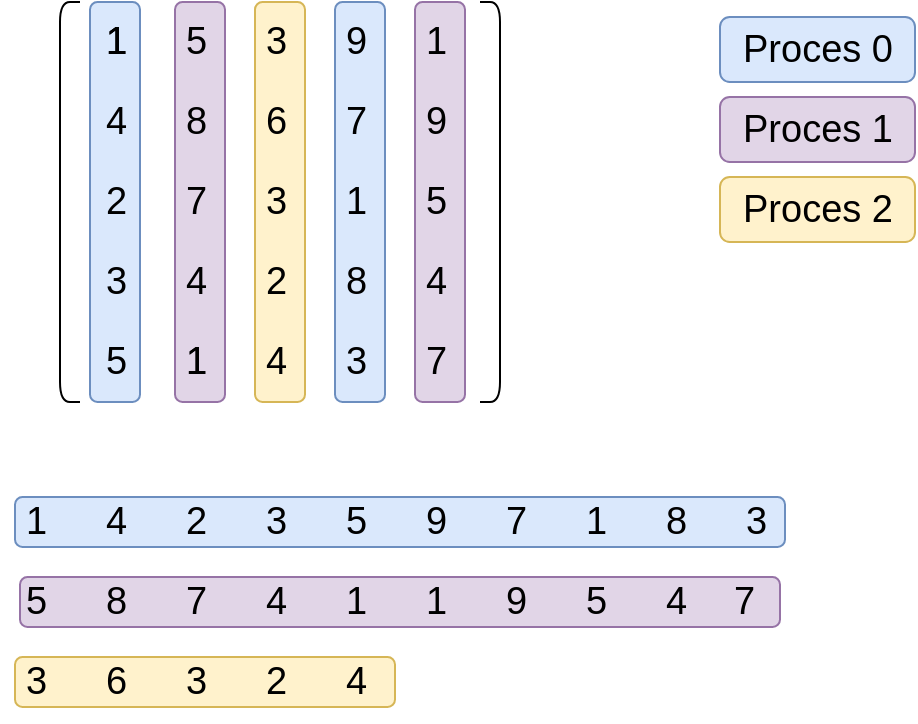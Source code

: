 <mxfile version="13.1.14" type="google"><diagram id="UzqyWFTCttZTQtDC2IVr" name="Page-1"><mxGraphModel dx="868" dy="479" grid="1" gridSize="10" guides="1" tooltips="1" connect="1" arrows="1" fold="1" page="1" pageScale="1" pageWidth="550" pageHeight="450" math="0" shadow="0"><root><mxCell id="0"/><mxCell id="1" parent="0"/><mxCell id="WdkgOz-NF3moIPcHvOnz-49" value="" style="rounded=1;whiteSpace=wrap;html=1;fontSize=19;labelBackgroundColor=#FFAD0A;textOpacity=30;fillColor=#e1d5e7;strokeColor=#9673a6;" vertex="1" parent="1"><mxGeometry x="247.5" y="40" width="25" height="200" as="geometry"/></mxCell><mxCell id="WdkgOz-NF3moIPcHvOnz-48" value="" style="rounded=1;whiteSpace=wrap;html=1;fontSize=19;labelBackgroundColor=#FFAD0A;textOpacity=30;fillColor=#dae8fc;strokeColor=#6c8ebf;" vertex="1" parent="1"><mxGeometry x="207.5" y="40" width="25" height="200" as="geometry"/></mxCell><mxCell id="WdkgOz-NF3moIPcHvOnz-46" value="" style="rounded=1;whiteSpace=wrap;html=1;fontSize=19;labelBackgroundColor=#FFAD0A;textOpacity=30;fillColor=#fff2cc;strokeColor=#d6b656;" vertex="1" parent="1"><mxGeometry x="167.5" y="40" width="25" height="200" as="geometry"/></mxCell><mxCell id="WdkgOz-NF3moIPcHvOnz-45" value="" style="rounded=1;whiteSpace=wrap;html=1;fontSize=19;labelBackgroundColor=#FFAD0A;textOpacity=30;fillColor=#e1d5e7;strokeColor=#9673a6;" vertex="1" parent="1"><mxGeometry x="127.5" y="40" width="25" height="200" as="geometry"/></mxCell><mxCell id="WdkgOz-NF3moIPcHvOnz-44" value="" style="rounded=1;whiteSpace=wrap;html=1;fontSize=19;labelBackgroundColor=#FFAD0A;textOpacity=30;fillColor=#dae8fc;strokeColor=#6c8ebf;" vertex="1" parent="1"><mxGeometry x="85" y="40" width="25" height="200" as="geometry"/></mxCell><mxCell id="WdkgOz-NF3moIPcHvOnz-1" value="" style="shape=curlyBracket;whiteSpace=wrap;html=1;rounded=1;size=0;" vertex="1" parent="1"><mxGeometry x="70" y="40" width="10" height="200" as="geometry"/></mxCell><mxCell id="WdkgOz-NF3moIPcHvOnz-2" value="" style="shape=curlyBracket;whiteSpace=wrap;html=1;rounded=1;size=0;direction=west;" vertex="1" parent="1"><mxGeometry x="280" y="40" width="10" height="200" as="geometry"/></mxCell><mxCell id="WdkgOz-NF3moIPcHvOnz-4" value="&lt;font style=&quot;font-size: 19px&quot;&gt;1&lt;/font&gt;" style="text;strokeColor=none;fillColor=none;html=1;whiteSpace=wrap;verticalAlign=middle;overflow=hidden;spacingLeft=11;" vertex="1" parent="1"><mxGeometry x="80" y="40" width="40" height="40" as="geometry"/></mxCell><mxCell id="WdkgOz-NF3moIPcHvOnz-9" value="8" style="text;strokeColor=none;fillColor=none;html=1;whiteSpace=wrap;verticalAlign=middle;overflow=hidden;spacingLeft=11;fontSize=19;" vertex="1" parent="1"><mxGeometry x="120" y="80" width="40" height="40" as="geometry"/></mxCell><mxCell id="WdkgOz-NF3moIPcHvOnz-12" value="5" style="text;strokeColor=none;fillColor=none;html=1;whiteSpace=wrap;verticalAlign=middle;overflow=hidden;spacingLeft=11;fontSize=19;" vertex="1" parent="1"><mxGeometry x="120" y="40" width="40" height="40" as="geometry"/></mxCell><mxCell id="WdkgOz-NF3moIPcHvOnz-13" value="3" style="text;strokeColor=none;fillColor=none;html=1;whiteSpace=wrap;verticalAlign=middle;overflow=hidden;spacingLeft=11;fontSize=19;" vertex="1" parent="1"><mxGeometry x="160" y="40" width="40" height="40" as="geometry"/></mxCell><mxCell id="WdkgOz-NF3moIPcHvOnz-14" value="9" style="text;strokeColor=none;fillColor=none;html=1;whiteSpace=wrap;verticalAlign=middle;overflow=hidden;spacingLeft=11;fontSize=19;" vertex="1" parent="1"><mxGeometry x="200" y="40" width="40" height="40" as="geometry"/></mxCell><mxCell id="WdkgOz-NF3moIPcHvOnz-15" value="&lt;font style=&quot;font-size: 19px&quot;&gt;1&lt;/font&gt;" style="text;strokeColor=none;fillColor=none;html=1;whiteSpace=wrap;verticalAlign=middle;overflow=hidden;spacingLeft=11;fontSize=19;" vertex="1" parent="1"><mxGeometry x="240" y="40" width="40" height="40" as="geometry"/></mxCell><mxCell id="WdkgOz-NF3moIPcHvOnz-16" value="9" style="text;strokeColor=none;fillColor=none;html=1;whiteSpace=wrap;verticalAlign=middle;overflow=hidden;spacingLeft=11;fontSize=19;" vertex="1" parent="1"><mxGeometry x="240" y="80" width="40" height="40" as="geometry"/></mxCell><mxCell id="WdkgOz-NF3moIPcHvOnz-17" value="7" style="text;strokeColor=none;fillColor=none;html=1;whiteSpace=wrap;verticalAlign=middle;overflow=hidden;spacingLeft=11;fontSize=19;" vertex="1" parent="1"><mxGeometry x="200" y="80" width="40" height="40" as="geometry"/></mxCell><mxCell id="WdkgOz-NF3moIPcHvOnz-18" value="6" style="text;strokeColor=none;fillColor=none;html=1;whiteSpace=wrap;verticalAlign=middle;overflow=hidden;spacingLeft=11;fontSize=19;" vertex="1" parent="1"><mxGeometry x="160" y="80" width="40" height="40" as="geometry"/></mxCell><mxCell id="WdkgOz-NF3moIPcHvOnz-19" value="5" style="text;strokeColor=none;fillColor=none;html=1;whiteSpace=wrap;verticalAlign=middle;overflow=hidden;spacingLeft=11;fontSize=19;" vertex="1" parent="1"><mxGeometry x="240" y="120" width="40" height="40" as="geometry"/></mxCell><mxCell id="WdkgOz-NF3moIPcHvOnz-20" value="4" style="text;strokeColor=none;fillColor=none;html=1;whiteSpace=wrap;verticalAlign=middle;overflow=hidden;spacingLeft=11;fontSize=19;" vertex="1" parent="1"><mxGeometry x="240" y="160" width="40" height="40" as="geometry"/></mxCell><mxCell id="WdkgOz-NF3moIPcHvOnz-21" value="7" style="text;strokeColor=none;fillColor=none;html=1;whiteSpace=wrap;verticalAlign=middle;overflow=hidden;spacingLeft=11;fontSize=19;" vertex="1" parent="1"><mxGeometry x="240" y="200" width="40" height="40" as="geometry"/></mxCell><mxCell id="WdkgOz-NF3moIPcHvOnz-22" value="3" style="text;strokeColor=none;fillColor=none;html=1;whiteSpace=wrap;verticalAlign=middle;overflow=hidden;spacingLeft=11;fontSize=19;" vertex="1" parent="1"><mxGeometry x="200" y="200" width="40" height="40" as="geometry"/></mxCell><mxCell id="WdkgOz-NF3moIPcHvOnz-23" value="&lt;font style=&quot;font-size: 19px&quot;&gt;1&lt;/font&gt;" style="text;strokeColor=none;fillColor=none;html=1;whiteSpace=wrap;verticalAlign=middle;overflow=hidden;spacingLeft=11;fontSize=19;" vertex="1" parent="1"><mxGeometry x="200" y="120" width="40" height="40" as="geometry"/></mxCell><mxCell id="WdkgOz-NF3moIPcHvOnz-24" value="8" style="text;strokeColor=none;fillColor=none;html=1;whiteSpace=wrap;verticalAlign=middle;overflow=hidden;spacingLeft=11;fontSize=19;" vertex="1" parent="1"><mxGeometry x="200" y="160" width="40" height="40" as="geometry"/></mxCell><mxCell id="WdkgOz-NF3moIPcHvOnz-25" value="3" style="text;strokeColor=none;fillColor=none;html=1;whiteSpace=wrap;verticalAlign=middle;overflow=hidden;spacingLeft=11;fontSize=19;" vertex="1" parent="1"><mxGeometry x="160" y="120" width="40" height="40" as="geometry"/></mxCell><mxCell id="WdkgOz-NF3moIPcHvOnz-26" value="7" style="text;strokeColor=none;fillColor=none;html=1;whiteSpace=wrap;verticalAlign=middle;overflow=hidden;spacingLeft=11;fontSize=19;" vertex="1" parent="1"><mxGeometry x="120" y="120" width="40" height="40" as="geometry"/></mxCell><mxCell id="WdkgOz-NF3moIPcHvOnz-28" value="2" style="text;strokeColor=none;fillColor=none;html=1;whiteSpace=wrap;verticalAlign=middle;overflow=hidden;spacingLeft=11;fontSize=19;" vertex="1" parent="1"><mxGeometry x="160" y="160" width="40" height="40" as="geometry"/></mxCell><mxCell id="WdkgOz-NF3moIPcHvOnz-29" value="4" style="text;strokeColor=none;fillColor=none;html=1;whiteSpace=wrap;verticalAlign=middle;overflow=hidden;spacingLeft=11;fontSize=19;" vertex="1" parent="1"><mxGeometry x="120" y="160" width="40" height="40" as="geometry"/></mxCell><mxCell id="WdkgOz-NF3moIPcHvOnz-32" value="&lt;font style=&quot;font-size: 19px&quot;&gt;1&lt;/font&gt;" style="text;strokeColor=none;fillColor=none;html=1;whiteSpace=wrap;verticalAlign=middle;overflow=hidden;spacingLeft=11;" vertex="1" parent="1"><mxGeometry x="120" y="200" width="40" height="40" as="geometry"/></mxCell><mxCell id="WdkgOz-NF3moIPcHvOnz-33" value="4" style="text;strokeColor=none;fillColor=none;html=1;whiteSpace=wrap;verticalAlign=middle;overflow=hidden;spacingLeft=11;fontSize=19;" vertex="1" parent="1"><mxGeometry x="160" y="200" width="40" height="40" as="geometry"/></mxCell><mxCell id="WdkgOz-NF3moIPcHvOnz-36" value="&lt;font style=&quot;font-size: 19px&quot;&gt;1&lt;/font&gt;" style="text;strokeColor=none;fillColor=none;html=1;whiteSpace=wrap;verticalAlign=middle;overflow=hidden;spacingLeft=11;" vertex="1" parent="1"><mxGeometry x="80" y="40" width="40" height="40" as="geometry"/></mxCell><mxCell id="WdkgOz-NF3moIPcHvOnz-38" value="&lt;font style=&quot;font-size: 19px&quot;&gt;1&lt;/font&gt;" style="text;strokeColor=none;fillColor=none;html=1;whiteSpace=wrap;verticalAlign=middle;overflow=hidden;spacingLeft=11;fontSize=19;" vertex="1" parent="1"><mxGeometry x="80" y="40" width="40" height="40" as="geometry"/></mxCell><mxCell id="WdkgOz-NF3moIPcHvOnz-39" value="4" style="text;strokeColor=none;fillColor=none;html=1;whiteSpace=wrap;verticalAlign=middle;overflow=hidden;spacingLeft=11;fontSize=19;" vertex="1" parent="1"><mxGeometry x="80" y="80" width="40" height="40" as="geometry"/></mxCell><mxCell id="WdkgOz-NF3moIPcHvOnz-40" value="2" style="text;strokeColor=none;fillColor=none;html=1;whiteSpace=wrap;verticalAlign=middle;overflow=hidden;spacingLeft=11;fontSize=19;" vertex="1" parent="1"><mxGeometry x="80" y="120" width="40" height="40" as="geometry"/></mxCell><mxCell id="WdkgOz-NF3moIPcHvOnz-41" value="3" style="text;strokeColor=none;fillColor=none;html=1;whiteSpace=wrap;verticalAlign=middle;overflow=hidden;spacingLeft=11;fontSize=19;" vertex="1" parent="1"><mxGeometry x="80" y="160" width="40" height="40" as="geometry"/></mxCell><mxCell id="WdkgOz-NF3moIPcHvOnz-42" value="5" style="text;strokeColor=none;fillColor=none;html=1;whiteSpace=wrap;verticalAlign=middle;overflow=hidden;spacingLeft=11;fontSize=19;" vertex="1" parent="1"><mxGeometry x="80" y="200" width="40" height="40" as="geometry"/></mxCell><mxCell id="WdkgOz-NF3moIPcHvOnz-43" value="&lt;font style=&quot;font-size: 19px&quot;&gt;1&lt;/font&gt;" style="text;strokeColor=none;fillColor=none;html=1;whiteSpace=wrap;verticalAlign=middle;overflow=hidden;spacingLeft=11;fontSize=19;" vertex="1" parent="1"><mxGeometry x="120" y="200" width="40" height="40" as="geometry"/></mxCell><mxCell id="WdkgOz-NF3moIPcHvOnz-66" value="" style="rounded=1;whiteSpace=wrap;html=1;fontSize=19;labelBackgroundColor=#FFAD0A;textOpacity=30;fillColor=#dae8fc;strokeColor=#6c8ebf;rotation=-90;" vertex="1" parent="1"><mxGeometry x="227.5" y="107.5" width="25" height="385" as="geometry"/></mxCell><mxCell id="WdkgOz-NF3moIPcHvOnz-69" value="&lt;font style=&quot;font-size: 19px&quot;&gt;1&lt;/font&gt;" style="text;strokeColor=none;fillColor=none;html=1;whiteSpace=wrap;verticalAlign=middle;overflow=hidden;spacingLeft=11;fontSize=19;" vertex="1" parent="1"><mxGeometry x="40" y="280" width="40" height="40" as="geometry"/></mxCell><mxCell id="WdkgOz-NF3moIPcHvOnz-70" value="4" style="text;strokeColor=none;fillColor=none;html=1;whiteSpace=wrap;verticalAlign=middle;overflow=hidden;spacingLeft=11;fontSize=19;" vertex="1" parent="1"><mxGeometry x="80" y="280" width="40" height="40" as="geometry"/></mxCell><mxCell id="WdkgOz-NF3moIPcHvOnz-71" value="2" style="text;strokeColor=none;fillColor=none;html=1;whiteSpace=wrap;verticalAlign=middle;overflow=hidden;spacingLeft=11;fontSize=19;" vertex="1" parent="1"><mxGeometry x="120" y="280" width="40" height="40" as="geometry"/></mxCell><mxCell id="WdkgOz-NF3moIPcHvOnz-72" value="3" style="text;strokeColor=none;fillColor=none;html=1;whiteSpace=wrap;verticalAlign=middle;overflow=hidden;spacingLeft=11;fontSize=19;" vertex="1" parent="1"><mxGeometry x="160" y="280" width="40" height="40" as="geometry"/></mxCell><mxCell id="WdkgOz-NF3moIPcHvOnz-73" value="5" style="text;strokeColor=none;fillColor=none;html=1;whiteSpace=wrap;verticalAlign=middle;overflow=hidden;spacingLeft=11;fontSize=19;" vertex="1" parent="1"><mxGeometry x="200" y="280" width="40" height="40" as="geometry"/></mxCell><mxCell id="WdkgOz-NF3moIPcHvOnz-74" value="9" style="text;strokeColor=none;fillColor=none;html=1;whiteSpace=wrap;verticalAlign=middle;overflow=hidden;spacingLeft=11;fontSize=19;" vertex="1" parent="1"><mxGeometry x="240" y="280" width="40" height="40" as="geometry"/></mxCell><mxCell id="WdkgOz-NF3moIPcHvOnz-75" value="7" style="text;strokeColor=none;fillColor=none;html=1;whiteSpace=wrap;verticalAlign=middle;overflow=hidden;spacingLeft=11;fontSize=19;" vertex="1" parent="1"><mxGeometry x="280" y="280" width="40" height="40" as="geometry"/></mxCell><mxCell id="WdkgOz-NF3moIPcHvOnz-76" value="3" style="text;strokeColor=none;fillColor=none;html=1;whiteSpace=wrap;verticalAlign=middle;overflow=hidden;spacingLeft=11;fontSize=19;" vertex="1" parent="1"><mxGeometry x="400" y="280" width="40" height="40" as="geometry"/></mxCell><mxCell id="WdkgOz-NF3moIPcHvOnz-77" value="&lt;font style=&quot;font-size: 19px&quot;&gt;1&lt;/font&gt;" style="text;strokeColor=none;fillColor=none;html=1;whiteSpace=wrap;verticalAlign=middle;overflow=hidden;spacingLeft=11;fontSize=19;" vertex="1" parent="1"><mxGeometry x="320" y="280" width="40" height="40" as="geometry"/></mxCell><mxCell id="WdkgOz-NF3moIPcHvOnz-78" value="8" style="text;strokeColor=none;fillColor=none;html=1;whiteSpace=wrap;verticalAlign=middle;overflow=hidden;spacingLeft=11;fontSize=19;" vertex="1" parent="1"><mxGeometry x="360" y="280" width="40" height="40" as="geometry"/></mxCell><mxCell id="WdkgOz-NF3moIPcHvOnz-79" value="" style="rounded=1;whiteSpace=wrap;html=1;fontSize=19;labelBackgroundColor=#FFAD0A;textOpacity=30;fillColor=#e1d5e7;strokeColor=#9673a6;rotation=90;" vertex="1" parent="1"><mxGeometry x="227.5" y="150" width="25" height="380" as="geometry"/></mxCell><mxCell id="WdkgOz-NF3moIPcHvOnz-80" value="8" style="text;strokeColor=none;fillColor=none;html=1;whiteSpace=wrap;verticalAlign=middle;overflow=hidden;spacingLeft=11;fontSize=19;" vertex="1" parent="1"><mxGeometry x="80" y="320" width="40" height="40" as="geometry"/></mxCell><mxCell id="WdkgOz-NF3moIPcHvOnz-81" value="5" style="text;strokeColor=none;fillColor=none;html=1;whiteSpace=wrap;verticalAlign=middle;overflow=hidden;spacingLeft=11;fontSize=19;" vertex="1" parent="1"><mxGeometry x="40" y="320" width="40" height="40" as="geometry"/></mxCell><mxCell id="WdkgOz-NF3moIPcHvOnz-82" value="7" style="text;strokeColor=none;fillColor=none;html=1;whiteSpace=wrap;verticalAlign=middle;overflow=hidden;spacingLeft=11;fontSize=19;" vertex="1" parent="1"><mxGeometry x="120" y="320" width="40" height="40" as="geometry"/></mxCell><mxCell id="WdkgOz-NF3moIPcHvOnz-83" value="4" style="text;strokeColor=none;fillColor=none;html=1;whiteSpace=wrap;verticalAlign=middle;overflow=hidden;spacingLeft=11;fontSize=19;" vertex="1" parent="1"><mxGeometry x="160" y="320" width="40" height="40" as="geometry"/></mxCell><mxCell id="WdkgOz-NF3moIPcHvOnz-85" value="&lt;font style=&quot;font-size: 19px&quot;&gt;1&lt;/font&gt;" style="text;strokeColor=none;fillColor=none;html=1;whiteSpace=wrap;verticalAlign=middle;overflow=hidden;spacingLeft=11;fontSize=19;" vertex="1" parent="1"><mxGeometry x="200" y="320" width="40" height="40" as="geometry"/></mxCell><mxCell id="WdkgOz-NF3moIPcHvOnz-89" value="&lt;font style=&quot;font-size: 19px&quot;&gt;1&lt;/font&gt;" style="text;strokeColor=none;fillColor=none;html=1;whiteSpace=wrap;verticalAlign=middle;overflow=hidden;spacingLeft=11;fontSize=19;" vertex="1" parent="1"><mxGeometry x="240" y="320" width="40" height="40" as="geometry"/></mxCell><mxCell id="WdkgOz-NF3moIPcHvOnz-90" value="9" style="text;strokeColor=none;fillColor=none;html=1;whiteSpace=wrap;verticalAlign=middle;overflow=hidden;spacingLeft=11;fontSize=19;" vertex="1" parent="1"><mxGeometry x="280" y="320" width="40" height="40" as="geometry"/></mxCell><mxCell id="WdkgOz-NF3moIPcHvOnz-91" value="5" style="text;strokeColor=none;fillColor=none;html=1;whiteSpace=wrap;verticalAlign=middle;overflow=hidden;spacingLeft=11;fontSize=19;" vertex="1" parent="1"><mxGeometry x="320" y="320" width="40" height="40" as="geometry"/></mxCell><mxCell id="WdkgOz-NF3moIPcHvOnz-92" value="4" style="text;strokeColor=none;fillColor=none;html=1;whiteSpace=wrap;verticalAlign=middle;overflow=hidden;spacingLeft=11;fontSize=19;" vertex="1" parent="1"><mxGeometry x="360" y="320" width="40" height="40" as="geometry"/></mxCell><mxCell id="WdkgOz-NF3moIPcHvOnz-93" value="7" style="text;strokeColor=none;fillColor=none;html=1;whiteSpace=wrap;verticalAlign=middle;overflow=hidden;spacingLeft=11;fontSize=19;" vertex="1" parent="1"><mxGeometry x="394" y="320" width="40" height="40" as="geometry"/></mxCell><mxCell id="WdkgOz-NF3moIPcHvOnz-94" value="" style="rounded=1;whiteSpace=wrap;html=1;fontSize=19;labelBackgroundColor=#FFAD0A;textOpacity=30;fillColor=#fff2cc;strokeColor=#d6b656;rotation=-90;" vertex="1" parent="1"><mxGeometry x="130" y="285" width="25" height="190" as="geometry"/></mxCell><mxCell id="WdkgOz-NF3moIPcHvOnz-95" value="3" style="text;strokeColor=none;fillColor=none;html=1;whiteSpace=wrap;verticalAlign=middle;overflow=hidden;spacingLeft=11;fontSize=19;" vertex="1" parent="1"><mxGeometry x="40" y="360" width="40" height="40" as="geometry"/></mxCell><mxCell id="WdkgOz-NF3moIPcHvOnz-96" value="6" style="text;strokeColor=none;fillColor=none;html=1;whiteSpace=wrap;verticalAlign=middle;overflow=hidden;spacingLeft=11;fontSize=19;" vertex="1" parent="1"><mxGeometry x="80" y="360" width="40" height="40" as="geometry"/></mxCell><mxCell id="WdkgOz-NF3moIPcHvOnz-97" value="3" style="text;strokeColor=none;fillColor=none;html=1;whiteSpace=wrap;verticalAlign=middle;overflow=hidden;spacingLeft=11;fontSize=19;" vertex="1" parent="1"><mxGeometry x="120" y="360" width="40" height="40" as="geometry"/></mxCell><mxCell id="WdkgOz-NF3moIPcHvOnz-98" value="2" style="text;strokeColor=none;fillColor=none;html=1;whiteSpace=wrap;verticalAlign=middle;overflow=hidden;spacingLeft=11;fontSize=19;" vertex="1" parent="1"><mxGeometry x="160" y="360" width="40" height="40" as="geometry"/></mxCell><mxCell id="WdkgOz-NF3moIPcHvOnz-99" value="4" style="text;strokeColor=none;fillColor=none;html=1;whiteSpace=wrap;verticalAlign=middle;overflow=hidden;spacingLeft=11;fontSize=19;" vertex="1" parent="1"><mxGeometry x="200" y="360" width="40" height="40" as="geometry"/></mxCell><mxCell id="WdkgOz-NF3moIPcHvOnz-101" value="Proces 0" style="rounded=1;whiteSpace=wrap;html=1;fontSize=19;labelBackgroundColor=none;fillColor=#dae8fc;strokeColor=#6c8ebf;rotation=0;textDirection=ltr;direction=north;" vertex="1" parent="1"><mxGeometry x="400" y="47.5" width="97.5" height="32.5" as="geometry"/></mxCell><mxCell id="WdkgOz-NF3moIPcHvOnz-102" value="Proces 1" style="rounded=1;whiteSpace=wrap;html=1;fontSize=19;labelBackgroundColor=none;fillColor=#e1d5e7;strokeColor=#9673a6;rotation=0;textDirection=ltr;direction=north;" vertex="1" parent="1"><mxGeometry x="400" y="87.5" width="97.5" height="32.5" as="geometry"/></mxCell><mxCell id="WdkgOz-NF3moIPcHvOnz-103" value="Proces 2" style="rounded=1;whiteSpace=wrap;html=1;fontSize=19;labelBackgroundColor=none;fillColor=#fff2cc;strokeColor=#d6b656;rotation=0;textDirection=ltr;direction=north;" vertex="1" parent="1"><mxGeometry x="400" y="127.5" width="97.5" height="32.5" as="geometry"/></mxCell></root></mxGraphModel></diagram></mxfile>